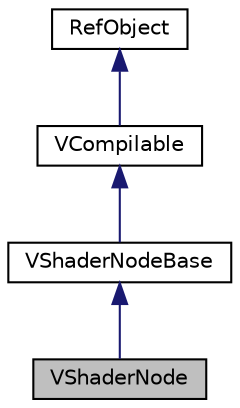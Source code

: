 digraph "VShaderNode"
{
  edge [fontname="Helvetica",fontsize="10",labelfontname="Helvetica",labelfontsize="10"];
  node [fontname="Helvetica",fontsize="10",shape=record];
  Node1 [label="VShaderNode",height=0.2,width=0.4,color="black", fillcolor="grey75", style="filled", fontcolor="black"];
  Node2 -> Node1 [dir="back",color="midnightblue",fontsize="10",style="solid",fontname="Helvetica"];
  Node2 [label="VShaderNodeBase",height=0.2,width=0.4,color="black", fillcolor="white", style="filled",URL="$class_v_shader_node_base.html"];
  Node3 -> Node2 [dir="back",color="midnightblue",fontsize="10",style="solid",fontname="Helvetica"];
  Node3 [label="VCompilable",height=0.2,width=0.4,color="black", fillcolor="white", style="filled",URL="$class_v_compilable.html"];
  Node4 -> Node3 [dir="back",color="midnightblue",fontsize="10",style="solid",fontname="Helvetica"];
  Node4 [label="RefObject",height=0.2,width=0.4,color="black", fillcolor="white", style="filled",URL="$class_ref_object.html"];
}
